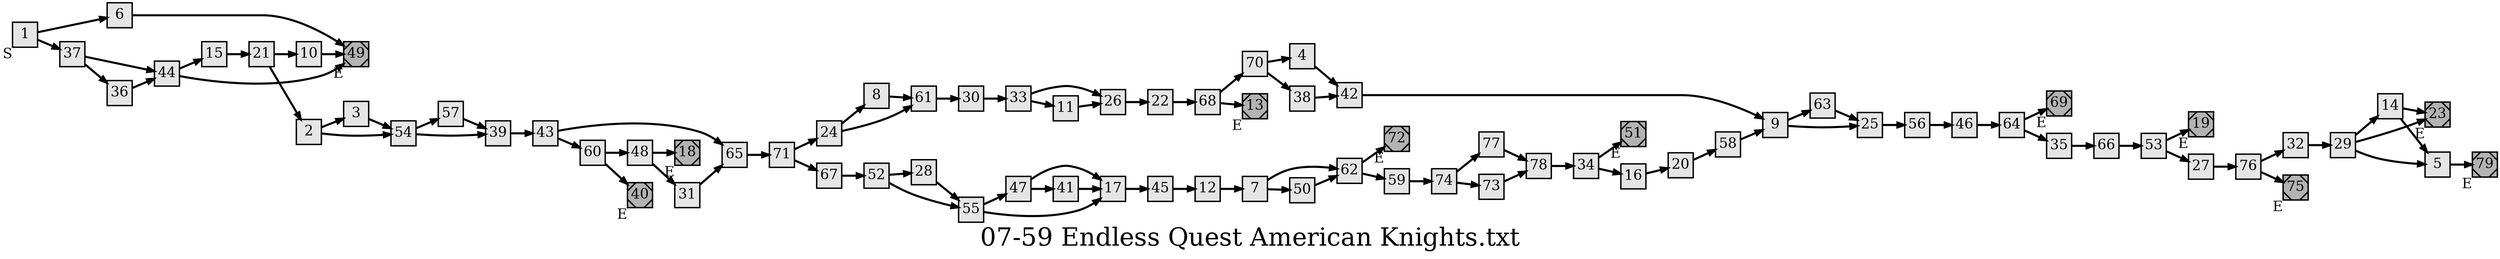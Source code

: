 digraph g{
  graph [ label="07-59 Endless Quest American Knights.txt" rankdir=LR, ordering=out, fontsize=36, nodesep="0.35", ranksep="0.45"];
  node  [shape=rect, penwidth=2, fontsize=20, style=filled, fillcolor=grey90, margin="0,0", labelfloat=true, regular=true, fixedsize=true];
  edge  [labelfloat=true, penwidth=3, fontsize=12];

  1	[ xlabel="S" ];
  1 -> 6;
  1 -> 37;
  2 -> 3;
  2 -> 54;
  3 -> 54;
  4 -> 42;
  5 -> 79;
  6 -> 49;
  7 -> 62;
  7 -> 50;
  8 -> 61;
  9 -> 63;
  9 -> 25;
  10 -> 49;
  11 -> 26;
  12 -> 7;
  13	[ xlabel="E", shape=Msquare, fontsize=20, fillcolor=grey70 ];
  14 -> 23;
  14 -> 5;
  15 -> 21;
  16 -> 20;
  17 -> 45;
  18	[ xlabel="E", shape=Msquare, fontsize=20, fillcolor=grey70 ];
  19	[ xlabel="E", shape=Msquare, fontsize=20, fillcolor=grey70 ];
  20 -> 58;
  21 -> 10;
  21 -> 2;
  22 -> 68;
  23	[ xlabel="E", shape=Msquare, fontsize=20, fillcolor=grey70 ];
  24 -> 8;
  24 -> 61;
  25 -> 56;
  26 -> 22;
  27 -> 76;
  28 -> 55;
  29 -> 14;
  29 -> 23;
  29 -> 5;
  30 -> 33;
  31 -> 65;
  32 -> 29;
  33 -> 26;
  33 -> 11;
  34 -> 51;
  34 -> 16;
  35 -> 66;
  36 -> 44;
  37 -> 44;
  37 -> 36;
  38 -> 42;
  39 -> 43;
  40	[ xlabel="E", shape=Msquare, fontsize=20, fillcolor=grey70 ];
  41 -> 17;
  42 -> 9;
  43 -> 65;
  43 -> 60;
  44 -> 15;
  44 -> 49;
  45 -> 12;
  46 -> 64;
  47 -> 17;
  47 -> 41;
  48 -> 18;
  48 -> 31;
  49	[ xlabel="E", shape=Msquare, fontsize=20, fillcolor=grey70 ];
  50 -> 62;
  51	[ xlabel="E", shape=Msquare, fontsize=20, fillcolor=grey70 ];
  52 -> 28;
  52 -> 55;
  53 -> 19;
  53 -> 27;
  54 -> 57;
  54 -> 39;
  55 -> 47;
  55 -> 17;
  56 -> 46;
  57 -> 39;
  58 -> 9;
  59 -> 74;
  60 -> 48;
  60 -> 40;
  61 -> 30;
  62 -> 72;
  62 -> 59;
  63 -> 25;
  64 -> 69;
  64 -> 35;
  65 -> 71;
  66 -> 53;
  67 -> 52;
  68 -> 70;
  68 -> 13;
  69	[ xlabel="E", shape=Msquare, fontsize=20, fillcolor=grey70 ];
  70 -> 4;
  70 -> 38;
  71 -> 24;
  71 -> 67;
  72	[ xlabel="E", shape=Msquare, fontsize=20, fillcolor=grey70 ];
  73 -> 78;
  74 -> 77;
  74 -> 73;
  75	[ xlabel="E", shape=Msquare, fontsize=20, fillcolor=grey70 ];
  76 -> 32;
  76 -> 75;
  77 -> 78;
  78 -> 34;
  79	[ xlabel="E", shape=Msquare, fontsize=20, fillcolor=grey70 ];
}

